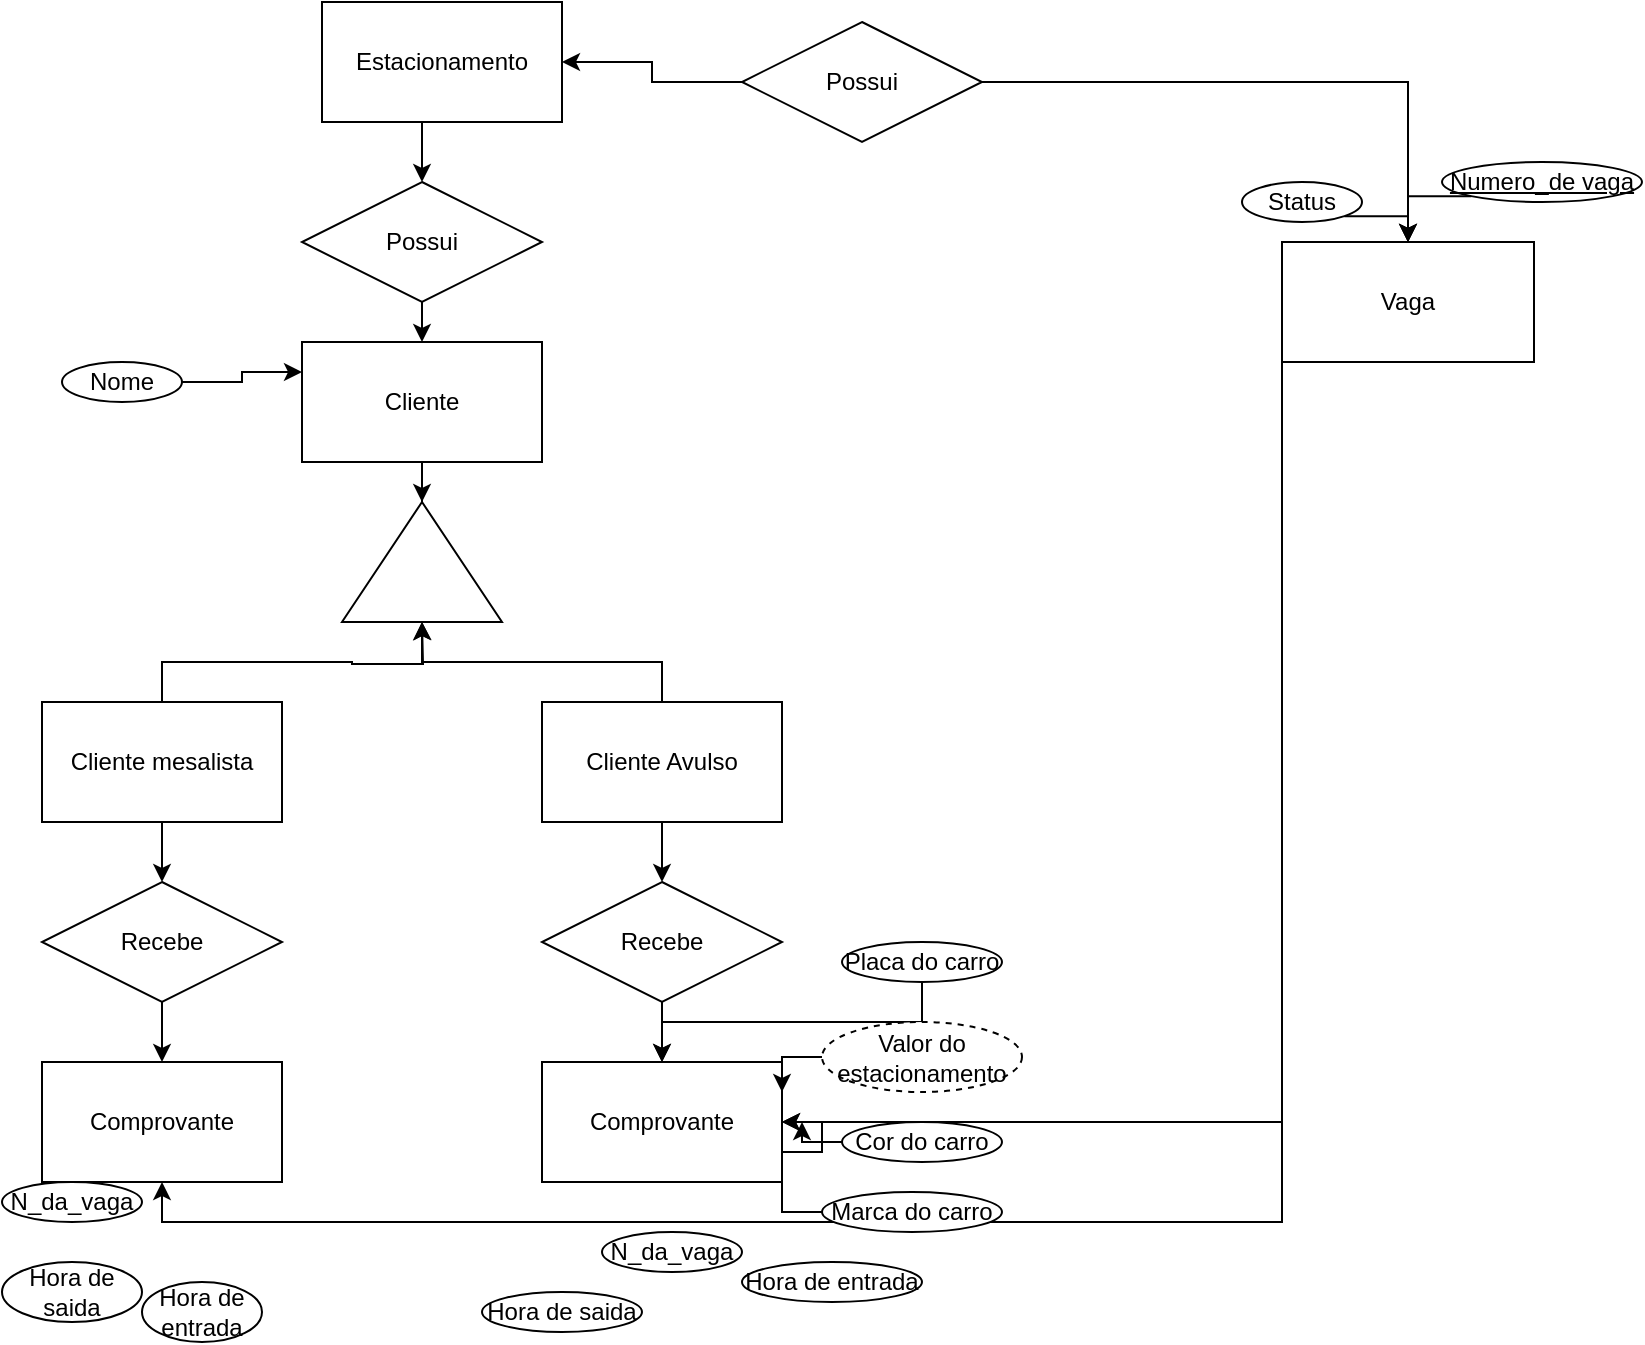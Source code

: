 <mxfile version="20.4.0" type="github">
  <diagram id="KySiiExzeXmQ5iIEGJEM" name="Página-1">
    <mxGraphModel dx="868" dy="520" grid="1" gridSize="10" guides="1" tooltips="1" connect="1" arrows="1" fold="1" page="1" pageScale="1" pageWidth="827" pageHeight="1169" math="0" shadow="0">
      <root>
        <mxCell id="0" />
        <mxCell id="1" parent="0" />
        <mxCell id="XAMCEgfaO8YI-Wy_IFLk-13" style="edgeStyle=orthogonalEdgeStyle;rounded=0;orthogonalLoop=1;jettySize=auto;html=1;exitX=0.5;exitY=1;exitDx=0;exitDy=0;" edge="1" parent="1" source="s8soiu9QbGg9Mf6dCk_3-1" target="XAMCEgfaO8YI-Wy_IFLk-3">
          <mxGeometry relative="1" as="geometry" />
        </mxCell>
        <mxCell id="s8soiu9QbGg9Mf6dCk_3-1" value="Cliente" style="rounded=0;whiteSpace=wrap;html=1;" parent="1" vertex="1">
          <mxGeometry x="160" y="180" width="120" height="60" as="geometry" />
        </mxCell>
        <mxCell id="XAMCEgfaO8YI-Wy_IFLk-54" style="edgeStyle=orthogonalEdgeStyle;rounded=0;orthogonalLoop=1;jettySize=auto;html=1;exitX=0.5;exitY=1;exitDx=0;exitDy=0;entryX=0.5;entryY=0;entryDx=0;entryDy=0;" edge="1" parent="1" source="s8soiu9QbGg9Mf6dCk_3-2" target="XAMCEgfaO8YI-Wy_IFLk-18">
          <mxGeometry relative="1" as="geometry" />
        </mxCell>
        <mxCell id="s8soiu9QbGg9Mf6dCk_3-2" value="Estacionamento" style="rounded=0;whiteSpace=wrap;html=1;" parent="1" vertex="1">
          <mxGeometry x="170" y="10" width="120" height="60" as="geometry" />
        </mxCell>
        <mxCell id="s8soiu9QbGg9Mf6dCk_3-3" value="Comprovante" style="rounded=0;whiteSpace=wrap;html=1;" parent="1" vertex="1">
          <mxGeometry x="280" y="540" width="120" height="60" as="geometry" />
        </mxCell>
        <mxCell id="XAMCEgfaO8YI-Wy_IFLk-29" style="edgeStyle=orthogonalEdgeStyle;rounded=0;orthogonalLoop=1;jettySize=auto;html=1;exitX=0;exitY=1;exitDx=0;exitDy=0;entryX=1;entryY=0.5;entryDx=0;entryDy=0;" edge="1" parent="1" source="XAMCEgfaO8YI-Wy_IFLk-1" target="s8soiu9QbGg9Mf6dCk_3-3">
          <mxGeometry relative="1" as="geometry" />
        </mxCell>
        <mxCell id="XAMCEgfaO8YI-Wy_IFLk-31" style="edgeStyle=orthogonalEdgeStyle;rounded=0;orthogonalLoop=1;jettySize=auto;html=1;exitX=0;exitY=1;exitDx=0;exitDy=0;entryX=0.5;entryY=1;entryDx=0;entryDy=0;" edge="1" parent="1" source="XAMCEgfaO8YI-Wy_IFLk-1" target="XAMCEgfaO8YI-Wy_IFLk-2">
          <mxGeometry relative="1" as="geometry" />
        </mxCell>
        <mxCell id="XAMCEgfaO8YI-Wy_IFLk-1" value="Vaga" style="whiteSpace=wrap;html=1;align=center;" vertex="1" parent="1">
          <mxGeometry x="650" y="130" width="126" height="60" as="geometry" />
        </mxCell>
        <mxCell id="XAMCEgfaO8YI-Wy_IFLk-2" value="Comprovante" style="rounded=0;whiteSpace=wrap;html=1;" vertex="1" parent="1">
          <mxGeometry x="30" y="540" width="120" height="60" as="geometry" />
        </mxCell>
        <mxCell id="XAMCEgfaO8YI-Wy_IFLk-3" value="" style="triangle;whiteSpace=wrap;html=1;rotation=-90;" vertex="1" parent="1">
          <mxGeometry x="190" y="250" width="60" height="80" as="geometry" />
        </mxCell>
        <mxCell id="XAMCEgfaO8YI-Wy_IFLk-6" value="Cliente" style="rounded=0;whiteSpace=wrap;html=1;" vertex="1" parent="1">
          <mxGeometry x="30" y="360" width="120" height="60" as="geometry" />
        </mxCell>
        <mxCell id="XAMCEgfaO8YI-Wy_IFLk-11" style="edgeStyle=orthogonalEdgeStyle;rounded=0;orthogonalLoop=1;jettySize=auto;html=1;exitX=0.5;exitY=0;exitDx=0;exitDy=0;" edge="1" parent="1" source="XAMCEgfaO8YI-Wy_IFLk-8">
          <mxGeometry relative="1" as="geometry">
            <mxPoint x="220" y="320" as="targetPoint" />
          </mxGeometry>
        </mxCell>
        <mxCell id="XAMCEgfaO8YI-Wy_IFLk-40" style="edgeStyle=orthogonalEdgeStyle;rounded=0;orthogonalLoop=1;jettySize=auto;html=1;exitX=0.5;exitY=1;exitDx=0;exitDy=0;entryX=0.5;entryY=0;entryDx=0;entryDy=0;" edge="1" parent="1" source="XAMCEgfaO8YI-Wy_IFLk-8" target="XAMCEgfaO8YI-Wy_IFLk-14">
          <mxGeometry relative="1" as="geometry" />
        </mxCell>
        <mxCell id="XAMCEgfaO8YI-Wy_IFLk-8" value="Cliente mesalista" style="rounded=0;whiteSpace=wrap;html=1;" vertex="1" parent="1">
          <mxGeometry x="30" y="360" width="120" height="60" as="geometry" />
        </mxCell>
        <mxCell id="XAMCEgfaO8YI-Wy_IFLk-10" style="edgeStyle=orthogonalEdgeStyle;rounded=0;orthogonalLoop=1;jettySize=auto;html=1;exitX=0.5;exitY=0;exitDx=0;exitDy=0;entryX=0;entryY=0.5;entryDx=0;entryDy=0;" edge="1" parent="1" source="XAMCEgfaO8YI-Wy_IFLk-9" target="XAMCEgfaO8YI-Wy_IFLk-3">
          <mxGeometry relative="1" as="geometry" />
        </mxCell>
        <mxCell id="XAMCEgfaO8YI-Wy_IFLk-42" style="edgeStyle=orthogonalEdgeStyle;rounded=0;orthogonalLoop=1;jettySize=auto;html=1;exitX=0.5;exitY=1;exitDx=0;exitDy=0;entryX=0.5;entryY=0;entryDx=0;entryDy=0;" edge="1" parent="1" source="XAMCEgfaO8YI-Wy_IFLk-9" target="XAMCEgfaO8YI-Wy_IFLk-17">
          <mxGeometry relative="1" as="geometry" />
        </mxCell>
        <mxCell id="XAMCEgfaO8YI-Wy_IFLk-9" value="Cliente Avulso" style="rounded=0;whiteSpace=wrap;html=1;" vertex="1" parent="1">
          <mxGeometry x="280" y="360" width="120" height="60" as="geometry" />
        </mxCell>
        <mxCell id="XAMCEgfaO8YI-Wy_IFLk-41" style="edgeStyle=orthogonalEdgeStyle;rounded=0;orthogonalLoop=1;jettySize=auto;html=1;exitX=0.5;exitY=1;exitDx=0;exitDy=0;entryX=0.5;entryY=0;entryDx=0;entryDy=0;" edge="1" parent="1" source="XAMCEgfaO8YI-Wy_IFLk-14" target="XAMCEgfaO8YI-Wy_IFLk-2">
          <mxGeometry relative="1" as="geometry" />
        </mxCell>
        <mxCell id="XAMCEgfaO8YI-Wy_IFLk-14" value="Recebe" style="shape=rhombus;perimeter=rhombusPerimeter;whiteSpace=wrap;html=1;align=center;" vertex="1" parent="1">
          <mxGeometry x="30" y="450" width="120" height="60" as="geometry" />
        </mxCell>
        <mxCell id="XAMCEgfaO8YI-Wy_IFLk-19" style="edgeStyle=orthogonalEdgeStyle;rounded=0;orthogonalLoop=1;jettySize=auto;html=1;exitX=1;exitY=0.5;exitDx=0;exitDy=0;" edge="1" parent="1" source="XAMCEgfaO8YI-Wy_IFLk-15" target="XAMCEgfaO8YI-Wy_IFLk-1">
          <mxGeometry relative="1" as="geometry" />
        </mxCell>
        <mxCell id="XAMCEgfaO8YI-Wy_IFLk-20" style="edgeStyle=orthogonalEdgeStyle;rounded=0;orthogonalLoop=1;jettySize=auto;html=1;exitX=0;exitY=0.5;exitDx=0;exitDy=0;" edge="1" parent="1" source="XAMCEgfaO8YI-Wy_IFLk-15" target="s8soiu9QbGg9Mf6dCk_3-2">
          <mxGeometry relative="1" as="geometry" />
        </mxCell>
        <mxCell id="XAMCEgfaO8YI-Wy_IFLk-15" value="Possui" style="shape=rhombus;perimeter=rhombusPerimeter;whiteSpace=wrap;html=1;align=center;" vertex="1" parent="1">
          <mxGeometry x="380" y="20" width="120" height="60" as="geometry" />
        </mxCell>
        <mxCell id="XAMCEgfaO8YI-Wy_IFLk-43" style="edgeStyle=orthogonalEdgeStyle;rounded=0;orthogonalLoop=1;jettySize=auto;html=1;exitX=0.5;exitY=1;exitDx=0;exitDy=0;entryX=0.5;entryY=0;entryDx=0;entryDy=0;" edge="1" parent="1" source="XAMCEgfaO8YI-Wy_IFLk-17" target="s8soiu9QbGg9Mf6dCk_3-3">
          <mxGeometry relative="1" as="geometry" />
        </mxCell>
        <mxCell id="XAMCEgfaO8YI-Wy_IFLk-17" value="Recebe" style="shape=rhombus;perimeter=rhombusPerimeter;whiteSpace=wrap;html=1;align=center;" vertex="1" parent="1">
          <mxGeometry x="280" y="450" width="120" height="60" as="geometry" />
        </mxCell>
        <mxCell id="XAMCEgfaO8YI-Wy_IFLk-51" style="edgeStyle=orthogonalEdgeStyle;rounded=0;orthogonalLoop=1;jettySize=auto;html=1;exitX=0.5;exitY=1;exitDx=0;exitDy=0;entryX=0.5;entryY=0;entryDx=0;entryDy=0;" edge="1" parent="1" source="XAMCEgfaO8YI-Wy_IFLk-18" target="s8soiu9QbGg9Mf6dCk_3-1">
          <mxGeometry relative="1" as="geometry" />
        </mxCell>
        <mxCell id="XAMCEgfaO8YI-Wy_IFLk-18" value="Possui" style="shape=rhombus;perimeter=rhombusPerimeter;whiteSpace=wrap;html=1;align=center;" vertex="1" parent="1">
          <mxGeometry x="160" y="100" width="120" height="60" as="geometry" />
        </mxCell>
        <mxCell id="XAMCEgfaO8YI-Wy_IFLk-53" style="edgeStyle=orthogonalEdgeStyle;rounded=0;orthogonalLoop=1;jettySize=auto;html=1;exitX=0;exitY=1;exitDx=0;exitDy=0;entryX=0.5;entryY=0;entryDx=0;entryDy=0;" edge="1" parent="1" source="XAMCEgfaO8YI-Wy_IFLk-22" target="XAMCEgfaO8YI-Wy_IFLk-1">
          <mxGeometry relative="1" as="geometry" />
        </mxCell>
        <mxCell id="XAMCEgfaO8YI-Wy_IFLk-22" value="Numero_de vaga" style="ellipse;whiteSpace=wrap;html=1;align=center;fontStyle=4;" vertex="1" parent="1">
          <mxGeometry x="730" y="90" width="100" height="20" as="geometry" />
        </mxCell>
        <mxCell id="XAMCEgfaO8YI-Wy_IFLk-52" style="edgeStyle=orthogonalEdgeStyle;rounded=0;orthogonalLoop=1;jettySize=auto;html=1;exitX=1;exitY=1;exitDx=0;exitDy=0;entryX=0.5;entryY=0;entryDx=0;entryDy=0;" edge="1" parent="1" source="XAMCEgfaO8YI-Wy_IFLk-23" target="XAMCEgfaO8YI-Wy_IFLk-1">
          <mxGeometry relative="1" as="geometry" />
        </mxCell>
        <mxCell id="XAMCEgfaO8YI-Wy_IFLk-23" value="Status" style="ellipse;whiteSpace=wrap;html=1;align=center;" vertex="1" parent="1">
          <mxGeometry x="630" y="100" width="60" height="20" as="geometry" />
        </mxCell>
        <mxCell id="XAMCEgfaO8YI-Wy_IFLk-25" style="edgeStyle=orthogonalEdgeStyle;rounded=0;orthogonalLoop=1;jettySize=auto;html=1;exitX=1;exitY=0.5;exitDx=0;exitDy=0;entryX=0;entryY=0.25;entryDx=0;entryDy=0;" edge="1" parent="1" source="XAMCEgfaO8YI-Wy_IFLk-24" target="s8soiu9QbGg9Mf6dCk_3-1">
          <mxGeometry relative="1" as="geometry" />
        </mxCell>
        <mxCell id="XAMCEgfaO8YI-Wy_IFLk-24" value="Nome" style="ellipse;whiteSpace=wrap;html=1;align=center;" vertex="1" parent="1">
          <mxGeometry x="40" y="190" width="60" height="20" as="geometry" />
        </mxCell>
        <mxCell id="XAMCEgfaO8YI-Wy_IFLk-26" value="N_da_vaga" style="ellipse;whiteSpace=wrap;html=1;align=center;" vertex="1" parent="1">
          <mxGeometry x="10" y="600" width="70" height="20" as="geometry" />
        </mxCell>
        <mxCell id="XAMCEgfaO8YI-Wy_IFLk-27" value="Hora de entrada" style="ellipse;whiteSpace=wrap;html=1;align=center;" vertex="1" parent="1">
          <mxGeometry x="80" y="650" width="60" height="30" as="geometry" />
        </mxCell>
        <mxCell id="XAMCEgfaO8YI-Wy_IFLk-32" value="Hora de saida" style="ellipse;whiteSpace=wrap;html=1;align=center;" vertex="1" parent="1">
          <mxGeometry x="10" y="640" width="70" height="30" as="geometry" />
        </mxCell>
        <mxCell id="XAMCEgfaO8YI-Wy_IFLk-46" style="edgeStyle=orthogonalEdgeStyle;rounded=0;orthogonalLoop=1;jettySize=auto;html=1;exitX=0.5;exitY=1;exitDx=0;exitDy=0;" edge="1" parent="1" source="XAMCEgfaO8YI-Wy_IFLk-33" target="s8soiu9QbGg9Mf6dCk_3-3">
          <mxGeometry relative="1" as="geometry" />
        </mxCell>
        <mxCell id="XAMCEgfaO8YI-Wy_IFLk-33" value="Placa do carro&lt;br&gt;" style="ellipse;whiteSpace=wrap;html=1;align=center;" vertex="1" parent="1">
          <mxGeometry x="430" y="480" width="80" height="20" as="geometry" />
        </mxCell>
        <mxCell id="XAMCEgfaO8YI-Wy_IFLk-48" style="edgeStyle=orthogonalEdgeStyle;rounded=0;orthogonalLoop=1;jettySize=auto;html=1;exitX=0;exitY=0.5;exitDx=0;exitDy=0;" edge="1" parent="1" source="XAMCEgfaO8YI-Wy_IFLk-34">
          <mxGeometry relative="1" as="geometry">
            <mxPoint x="410" y="570" as="targetPoint" />
          </mxGeometry>
        </mxCell>
        <mxCell id="XAMCEgfaO8YI-Wy_IFLk-34" value="Cor do carro" style="ellipse;whiteSpace=wrap;html=1;align=center;" vertex="1" parent="1">
          <mxGeometry x="430" y="570" width="80" height="20" as="geometry" />
        </mxCell>
        <mxCell id="XAMCEgfaO8YI-Wy_IFLk-49" style="edgeStyle=orthogonalEdgeStyle;rounded=0;orthogonalLoop=1;jettySize=auto;html=1;exitX=0;exitY=0.5;exitDx=0;exitDy=0;entryX=1;entryY=0.5;entryDx=0;entryDy=0;" edge="1" parent="1" source="XAMCEgfaO8YI-Wy_IFLk-35" target="s8soiu9QbGg9Mf6dCk_3-3">
          <mxGeometry relative="1" as="geometry" />
        </mxCell>
        <mxCell id="XAMCEgfaO8YI-Wy_IFLk-35" value="Marca do carro" style="ellipse;whiteSpace=wrap;html=1;align=center;" vertex="1" parent="1">
          <mxGeometry x="420" y="605" width="90" height="20" as="geometry" />
        </mxCell>
        <mxCell id="XAMCEgfaO8YI-Wy_IFLk-36" value="N_da_vaga" style="ellipse;whiteSpace=wrap;html=1;align=center;" vertex="1" parent="1">
          <mxGeometry x="310" y="625" width="70" height="20" as="geometry" />
        </mxCell>
        <mxCell id="XAMCEgfaO8YI-Wy_IFLk-37" value="Hora de entrada" style="ellipse;whiteSpace=wrap;html=1;align=center;" vertex="1" parent="1">
          <mxGeometry x="380" y="640" width="90" height="20" as="geometry" />
        </mxCell>
        <mxCell id="XAMCEgfaO8YI-Wy_IFLk-38" value="Hora de saida" style="ellipse;whiteSpace=wrap;html=1;align=center;" vertex="1" parent="1">
          <mxGeometry x="250" y="655" width="80" height="20" as="geometry" />
        </mxCell>
        <mxCell id="XAMCEgfaO8YI-Wy_IFLk-47" style="edgeStyle=orthogonalEdgeStyle;rounded=0;orthogonalLoop=1;jettySize=auto;html=1;exitX=0;exitY=0.5;exitDx=0;exitDy=0;entryX=1;entryY=0.25;entryDx=0;entryDy=0;" edge="1" parent="1" source="XAMCEgfaO8YI-Wy_IFLk-39" target="s8soiu9QbGg9Mf6dCk_3-3">
          <mxGeometry relative="1" as="geometry" />
        </mxCell>
        <mxCell id="XAMCEgfaO8YI-Wy_IFLk-39" value="Valor do estacionamento" style="ellipse;whiteSpace=wrap;html=1;align=center;dashed=1;" vertex="1" parent="1">
          <mxGeometry x="420" y="520" width="100" height="35" as="geometry" />
        </mxCell>
      </root>
    </mxGraphModel>
  </diagram>
</mxfile>
